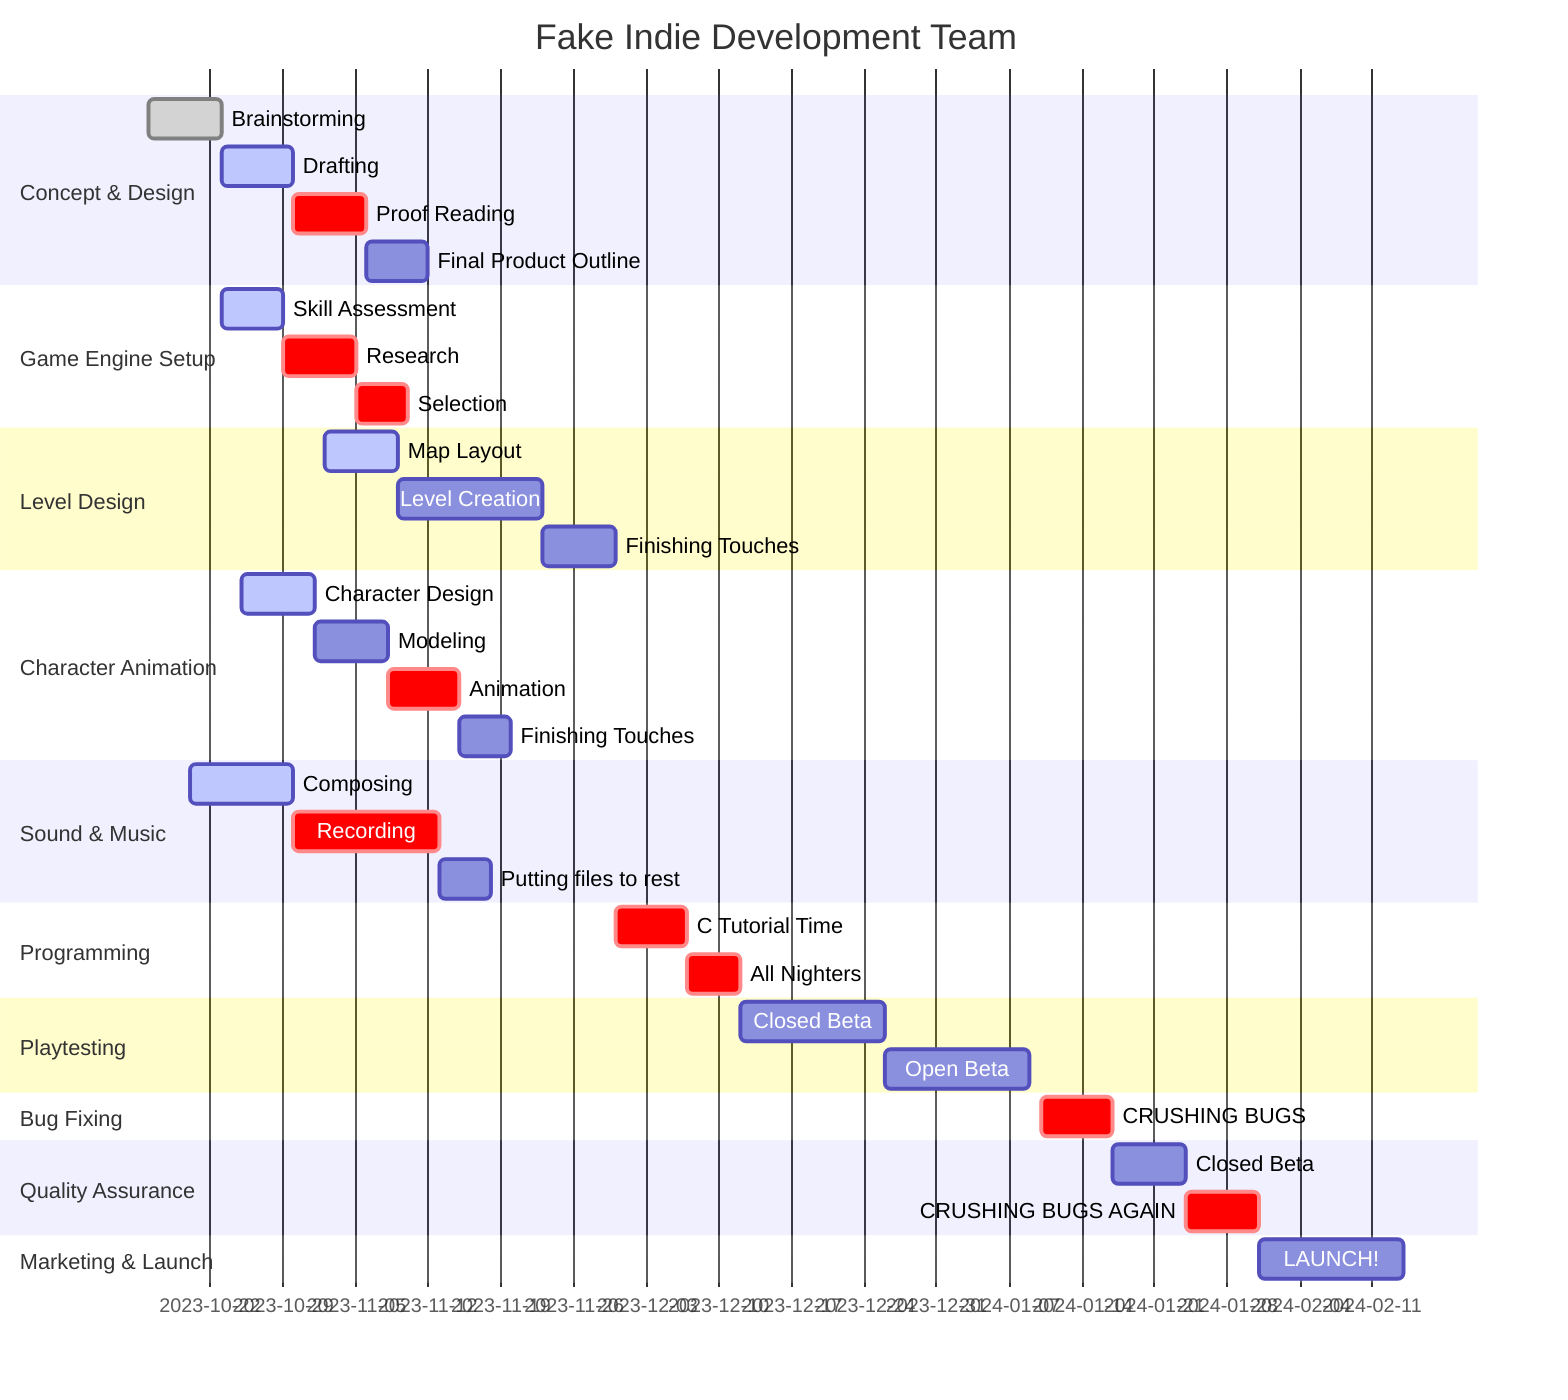 gantt
    title Fake Indie Development Team
    dateFormat  YYYY-MM-DD
    section Concept & Design
    Brainstorming :done, a1, 2023-10-16, 7d
    Drafting :active, a2, after a1, 7d
    Proof Reading :crit, a3, after a2, 7d
    Final Product Outline: a4, after a3, 6d

    section Game Engine Setup
    Skill Assessment :active, b1, 2023-10-23, 6d
    Research :crit, b2, after b1, 7d
    Selection :crit, b3, after b2, 5d
    section Level Design
    Map Layout: active, c1, 2023-11-02, 7d
    Level Creation: c2, after c1, 14d
    Finishing Touches: c3, after c2, 7d
    section Character Animation
    Character Design: active, d1, 2023-10-25, 7d
    Modeling: d2, after d1, 7d
    Animation: crit, d3, after d2, 7d
    Finishing Touches: d4, after d3, 5d
    section Sound & Music
    Composing: active, e1, 2023-10-20, 10d
    Recording: crit, e2, after e1, 14d
    Putting files to rest: e3, after e2, 5d
    section Programming
    C Tutorial Time: crit, f1, 2023-11-30, 7d
    All Nighters: crit, f2, after f1, 5d
    section Playtesting
    Closed Beta: g1, 2023-12-12, 14d
    Open Beta: g2, after g1, 14d
    section Bug Fixing
    CRUSHING BUGS: crit, h1, 2024-01-10, 7d
    section Quality Assurance
    Closed Beta: i1, after h1, 7d
    CRUSHING BUGS AGAIN: crit, i2, after i1, 7d
    section Marketing & Launch
    LAUNCH!: j1, after i2, 14d